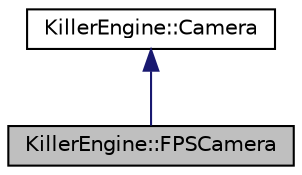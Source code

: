 digraph "KillerEngine::FPSCamera"
{
  edge [fontname="Helvetica",fontsize="10",labelfontname="Helvetica",labelfontsize="10"];
  node [fontname="Helvetica",fontsize="10",shape=record];
  Node0 [label="KillerEngine::FPSCamera",height=0.2,width=0.4,color="black", fillcolor="grey75", style="filled", fontcolor="black"];
  Node1 -> Node0 [dir="back",color="midnightblue",fontsize="10",style="solid",fontname="Helvetica"];
  Node1 [label="KillerEngine::Camera",height=0.2,width=0.4,color="black", fillcolor="white", style="filled",URL="$class_killer_engine_1_1_camera.html"];
}
